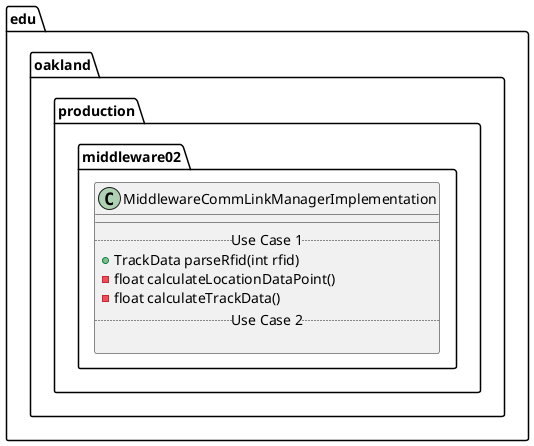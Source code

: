 @startuml MiddlewareCommLinkManagerImplementation

package edu.oakland.production.middleware02 {
    class MiddlewareCommLinkManagerImplementation {
        __
        .. Use Case 1 ..
        + TrackData parseRfid(int rfid)
        - float calculateLocationDataPoint()
        - float calculateTrackData()
        .. Use Case 2 ..

    }
}

@enduml